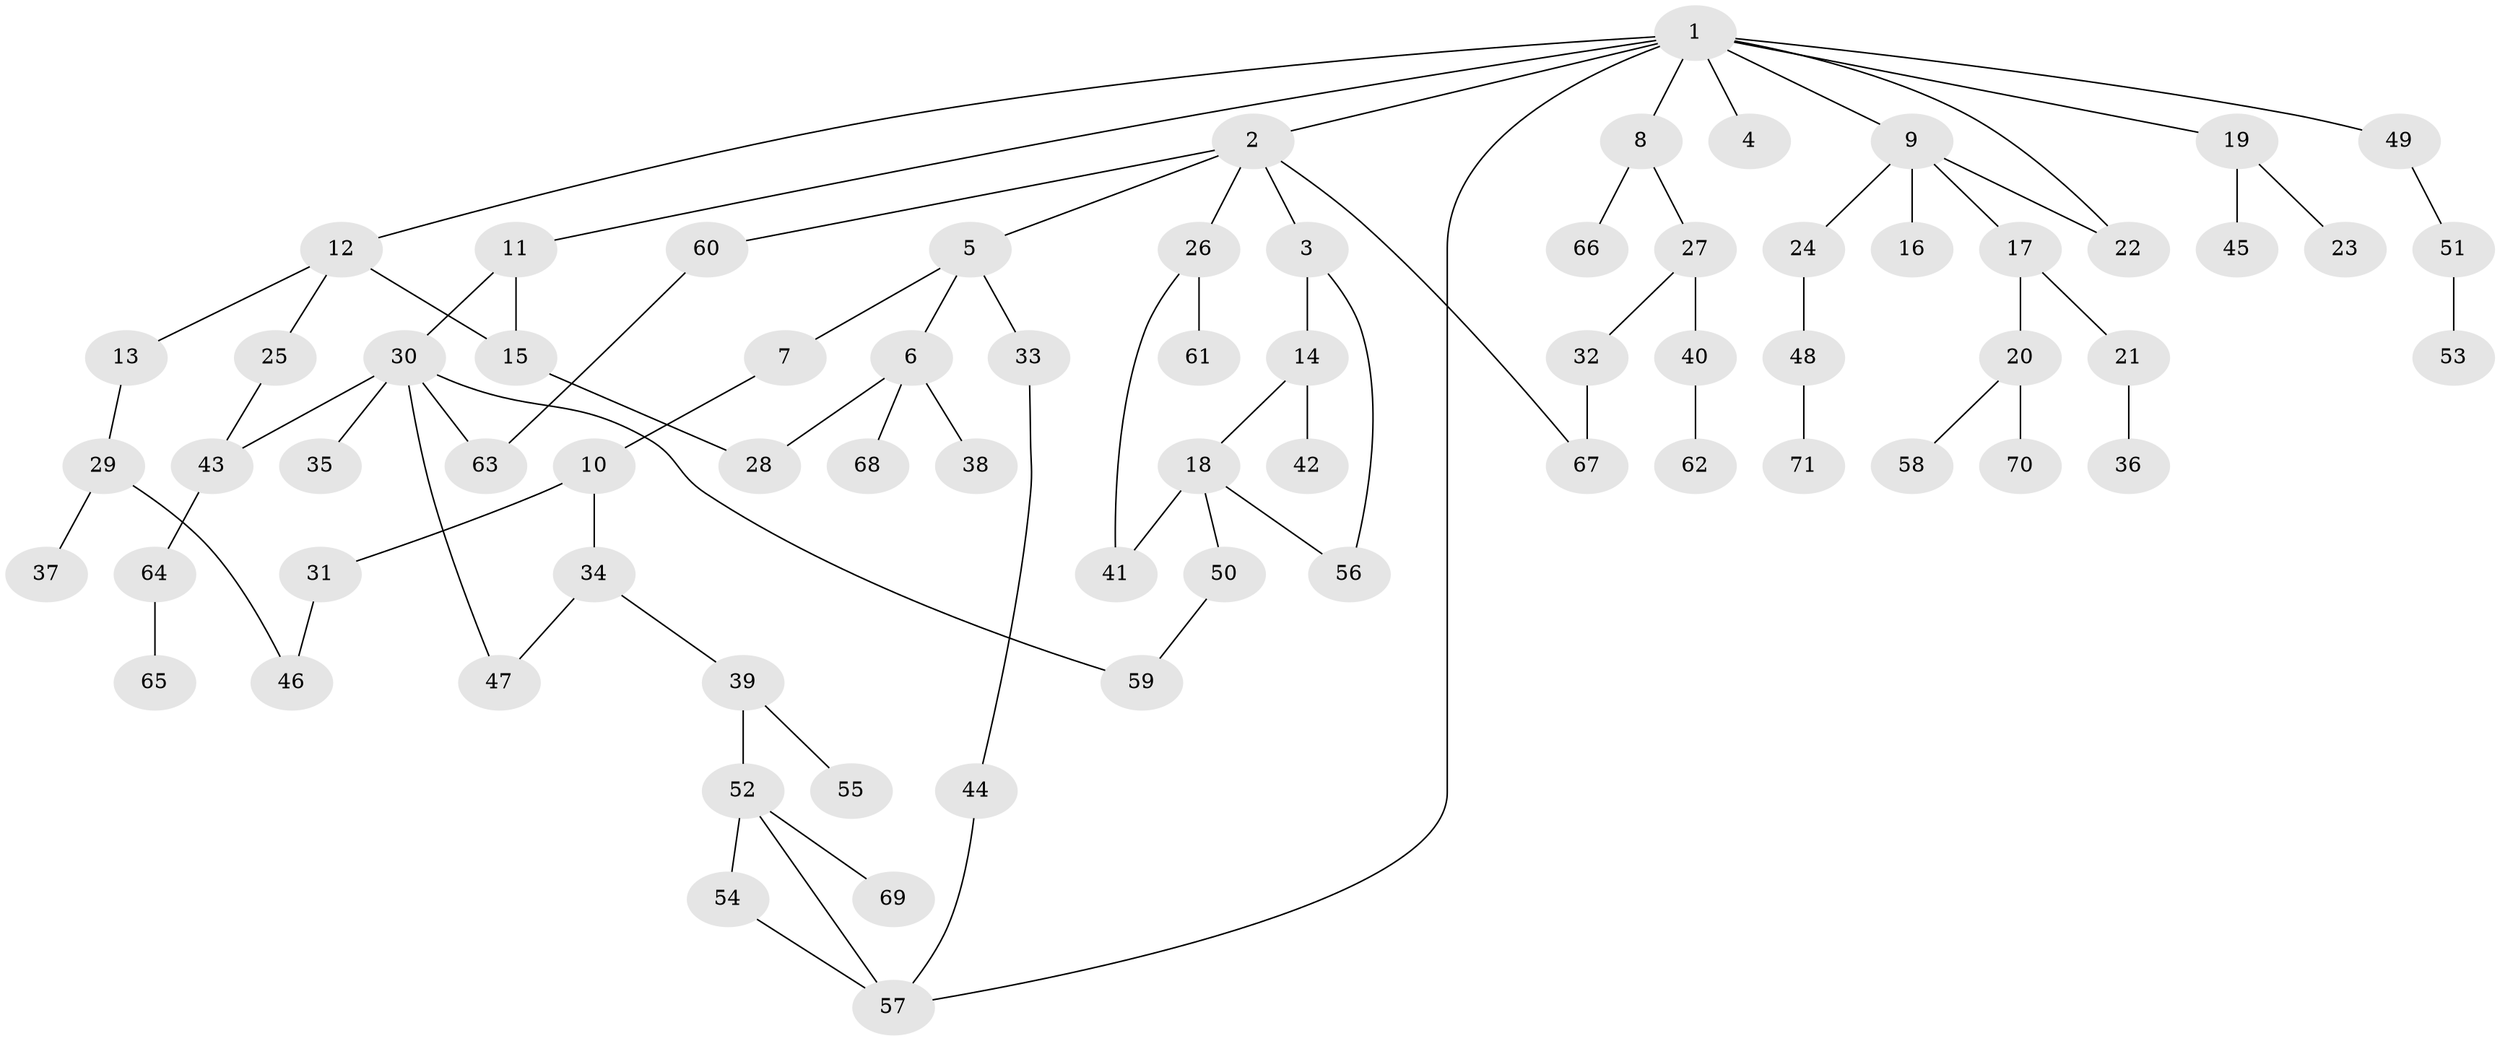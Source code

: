 // coarse degree distribution, {9: 0.02857142857142857, 6: 0.08571428571428572, 2: 0.42857142857142855, 1: 0.3142857142857143, 3: 0.05714285714285714, 7: 0.02857142857142857, 4: 0.02857142857142857, 5: 0.02857142857142857}
// Generated by graph-tools (version 1.1) at 2025/17/03/04/25 18:17:00]
// undirected, 71 vertices, 84 edges
graph export_dot {
graph [start="1"]
  node [color=gray90,style=filled];
  1;
  2;
  3;
  4;
  5;
  6;
  7;
  8;
  9;
  10;
  11;
  12;
  13;
  14;
  15;
  16;
  17;
  18;
  19;
  20;
  21;
  22;
  23;
  24;
  25;
  26;
  27;
  28;
  29;
  30;
  31;
  32;
  33;
  34;
  35;
  36;
  37;
  38;
  39;
  40;
  41;
  42;
  43;
  44;
  45;
  46;
  47;
  48;
  49;
  50;
  51;
  52;
  53;
  54;
  55;
  56;
  57;
  58;
  59;
  60;
  61;
  62;
  63;
  64;
  65;
  66;
  67;
  68;
  69;
  70;
  71;
  1 -- 2;
  1 -- 4;
  1 -- 8;
  1 -- 9;
  1 -- 11;
  1 -- 12;
  1 -- 19;
  1 -- 22;
  1 -- 49;
  1 -- 57;
  2 -- 3;
  2 -- 5;
  2 -- 26;
  2 -- 60;
  2 -- 67;
  3 -- 14;
  3 -- 56;
  5 -- 6;
  5 -- 7;
  5 -- 33;
  6 -- 28;
  6 -- 38;
  6 -- 68;
  7 -- 10;
  8 -- 27;
  8 -- 66;
  9 -- 16;
  9 -- 17;
  9 -- 24;
  9 -- 22;
  10 -- 31;
  10 -- 34;
  11 -- 15;
  11 -- 30;
  12 -- 13;
  12 -- 25;
  12 -- 15;
  13 -- 29;
  14 -- 18;
  14 -- 42;
  15 -- 28;
  17 -- 20;
  17 -- 21;
  18 -- 50;
  18 -- 56;
  18 -- 41;
  19 -- 23;
  19 -- 45;
  20 -- 58;
  20 -- 70;
  21 -- 36;
  24 -- 48;
  25 -- 43;
  26 -- 41;
  26 -- 61;
  27 -- 32;
  27 -- 40;
  29 -- 37;
  29 -- 46;
  30 -- 35;
  30 -- 59;
  30 -- 63;
  30 -- 43;
  30 -- 47;
  31 -- 46;
  32 -- 67;
  33 -- 44;
  34 -- 39;
  34 -- 47;
  39 -- 52;
  39 -- 55;
  40 -- 62;
  43 -- 64;
  44 -- 57;
  48 -- 71;
  49 -- 51;
  50 -- 59;
  51 -- 53;
  52 -- 54;
  52 -- 69;
  52 -- 57;
  54 -- 57;
  60 -- 63;
  64 -- 65;
}
